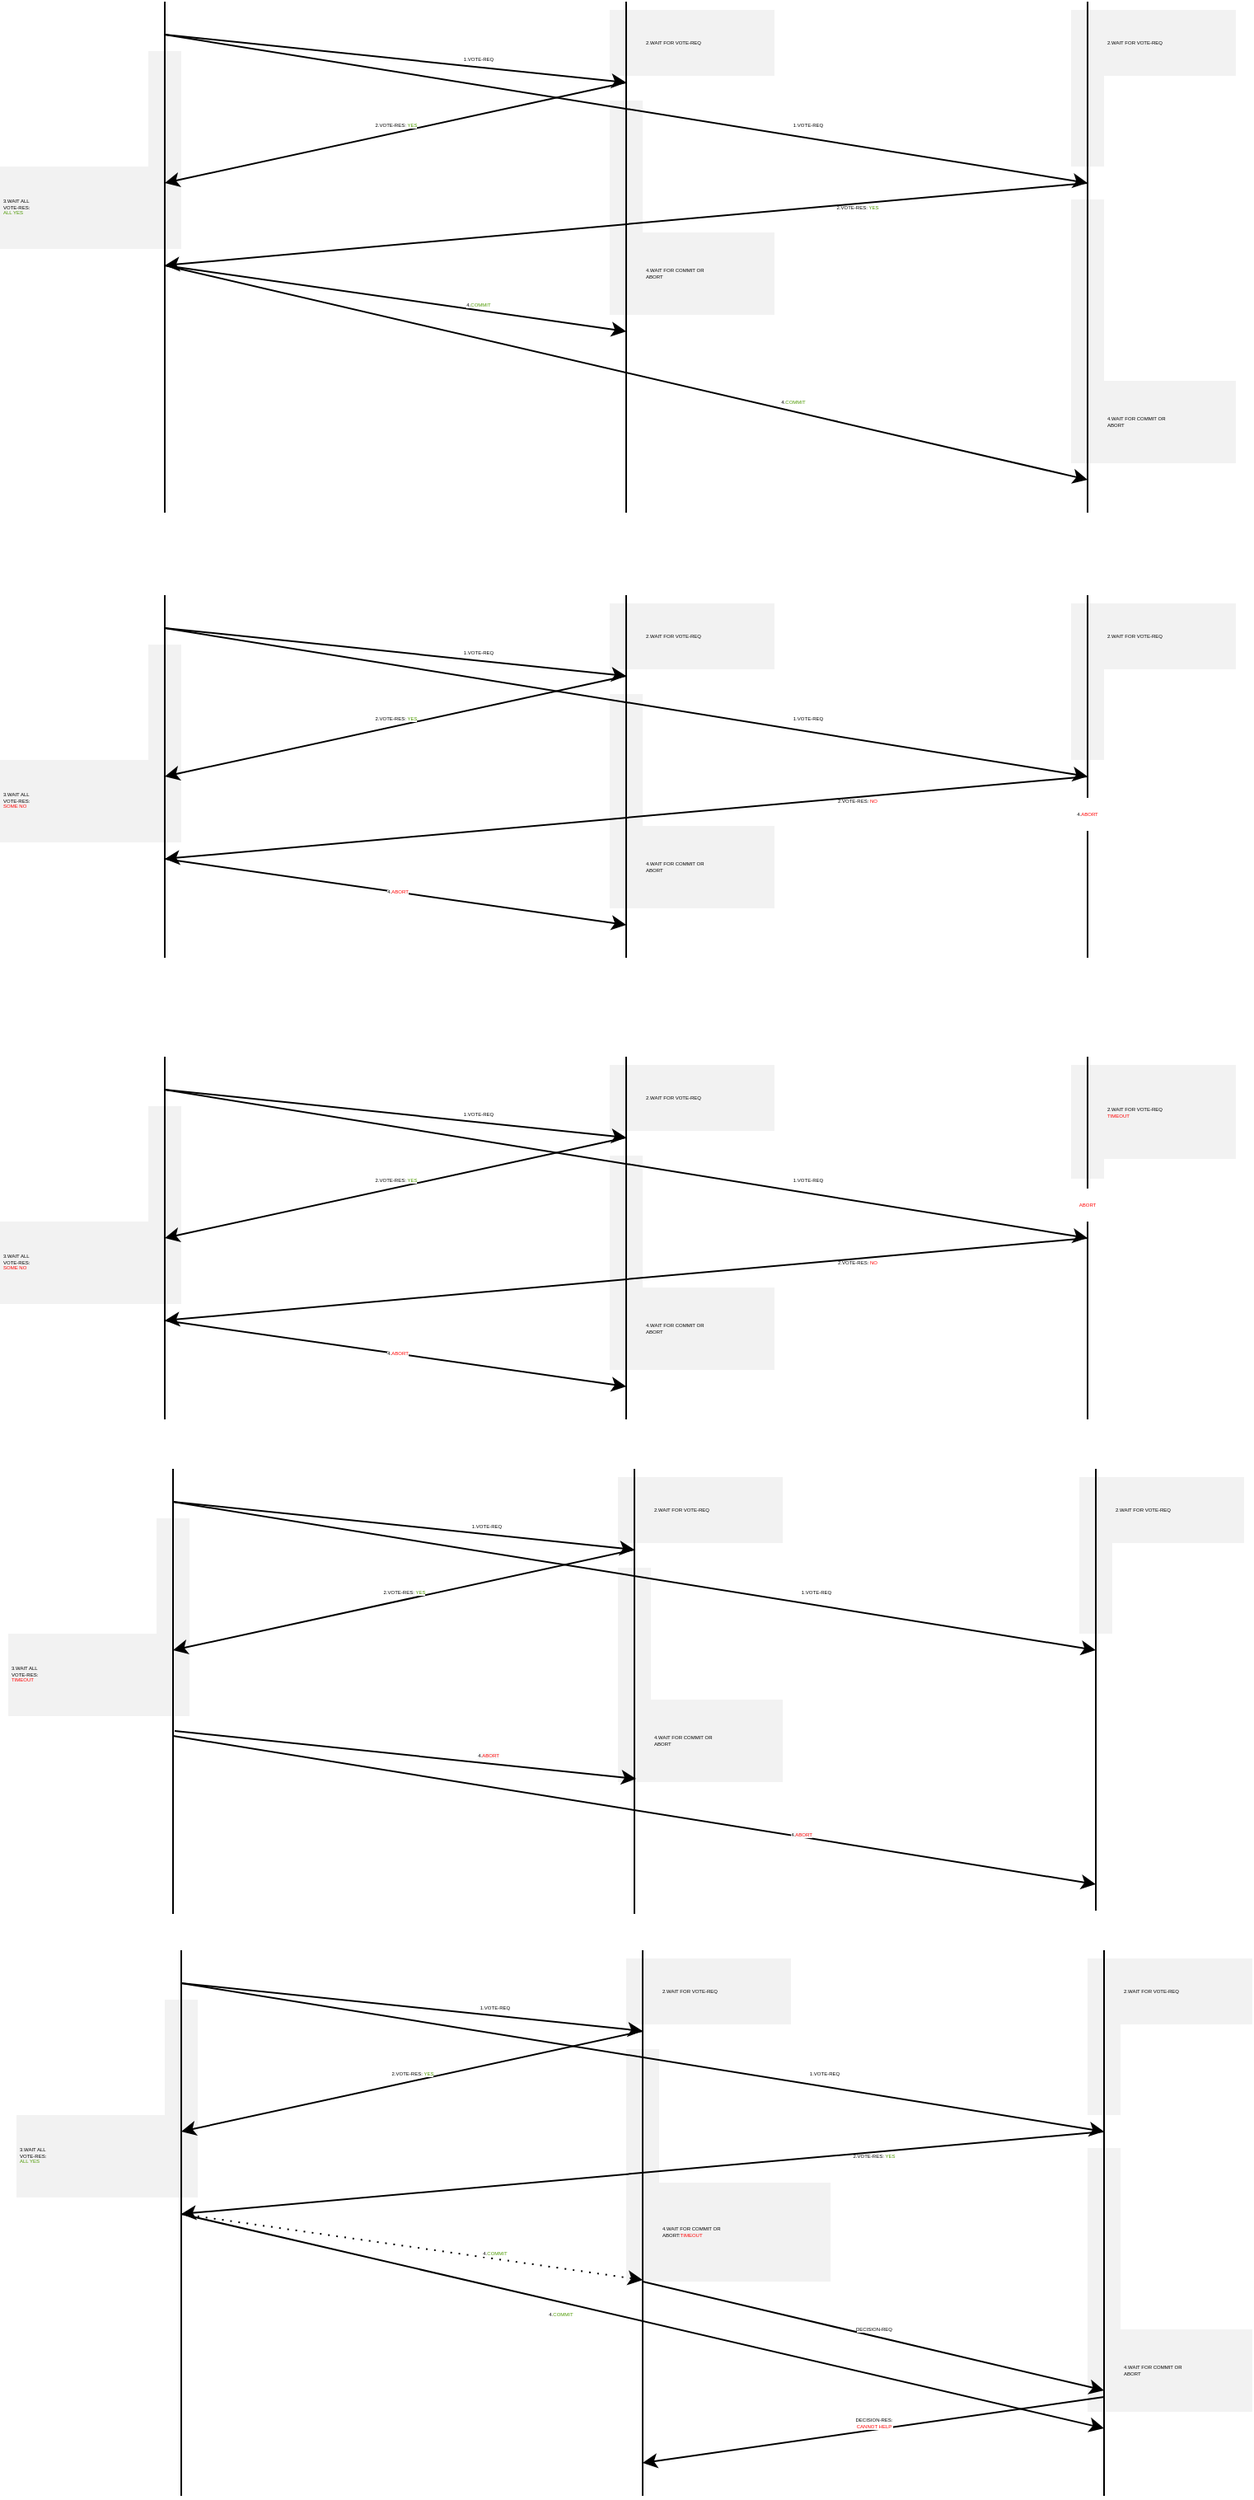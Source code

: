 <mxfile version="13.8.1" type="device"><diagram id="0z9IsmUCwT8rs3em-loX" name="Page-1"><mxGraphModel dx="946" dy="557" grid="0" gridSize="10" guides="1" tooltips="1" connect="1" arrows="1" fold="1" page="1" pageScale="1" pageWidth="827" pageHeight="1169" math="0" shadow="0"><root><mxCell id="0"/><mxCell id="1" parent="0"/><mxCell id="vRaPvBNLGw86FcTE_XBz-97" value="" style="rounded=0;whiteSpace=wrap;html=1;fontSize=3;strokeColor=none;strokeWidth=1;fillColor=#F2F2F2;align=left;" parent="1" vertex="1"><mxGeometry x="710" y="485" width="20" height="95" as="geometry"/></mxCell><mxCell id="vRaPvBNLGw86FcTE_XBz-98" value="" style="rounded=0;whiteSpace=wrap;html=1;fontSize=3;strokeColor=none;strokeWidth=1;fillColor=#F2F2F2;align=left;" parent="1" vertex="1"><mxGeometry x="430" y="485" width="20" height="40" as="geometry"/></mxCell><mxCell id="vRaPvBNLGw86FcTE_XBz-99" value="" style="rounded=0;whiteSpace=wrap;html=1;fontSize=3;strokeColor=none;strokeWidth=1;fillColor=#F2F2F2;align=left;" parent="1" vertex="1"><mxGeometry x="150" y="510" width="20" height="120" as="geometry"/></mxCell><mxCell id="vRaPvBNLGw86FcTE_XBz-101" value="" style="rounded=0;whiteSpace=wrap;html=1;fontSize=3;strokeColor=none;strokeWidth=1;fillColor=#F2F2F2;align=left;" parent="1" vertex="1"><mxGeometry x="430" y="540" width="20" height="130" as="geometry"/></mxCell><mxCell id="vRaPvBNLGw86FcTE_XBz-102" value="3.WAIT ALL&lt;br&gt;VOTE-RES: &lt;font color=&quot;#ff0000&quot;&gt;&lt;br&gt;SOME NO&lt;/font&gt;" style="rounded=0;whiteSpace=wrap;html=1;fontSize=3;strokeColor=none;strokeWidth=1;fillColor=#F2F2F2;align=left;" parent="1" vertex="1"><mxGeometry x="60" y="580" width="90" height="50" as="geometry"/></mxCell><mxCell id="vRaPvBNLGw86FcTE_XBz-103" value="" style="endArrow=none;html=1;" parent="1" edge="1"><mxGeometry x="160" y="480" width="50" height="50" as="geometry"><mxPoint x="160" y="700" as="sourcePoint"/><mxPoint x="160" y="480" as="targetPoint"/></mxGeometry></mxCell><mxCell id="vRaPvBNLGw86FcTE_XBz-104" value="" style="endArrow=none;html=1;" parent="1" edge="1"><mxGeometry x="150" y="480" width="50" height="50" as="geometry"><mxPoint x="440" y="700" as="sourcePoint"/><mxPoint x="440" y="480" as="targetPoint"/></mxGeometry></mxCell><mxCell id="vRaPvBNLGw86FcTE_XBz-105" value="" style="endArrow=none;html=1;" parent="1" edge="1"><mxGeometry x="140" y="485" width="50" height="50" as="geometry"><mxPoint x="720" y="700" as="sourcePoint"/><mxPoint x="720" y="480" as="targetPoint"/></mxGeometry></mxCell><mxCell id="vRaPvBNLGw86FcTE_XBz-106" value="" style="endArrow=classic;html=1;" parent="1" edge="1"><mxGeometry x="160" y="480" width="50" height="50" as="geometry"><mxPoint x="160" y="500" as="sourcePoint"/><mxPoint x="440" y="529" as="targetPoint"/></mxGeometry></mxCell><mxCell id="vRaPvBNLGw86FcTE_XBz-107" value="1.VOTE-REQ" style="edgeLabel;html=1;align=center;verticalAlign=middle;resizable=0;points=[];fontSize=3;" parent="vRaPvBNLGw86FcTE_XBz-106" vertex="1" connectable="0"><mxGeometry relative="1" as="geometry"><mxPoint x="50.07" y="0.5" as="offset"/></mxGeometry></mxCell><mxCell id="vRaPvBNLGw86FcTE_XBz-108" value="" style="endArrow=classic;html=1;" parent="1" edge="1"><mxGeometry x="160" y="480" width="50" height="50" as="geometry"><mxPoint x="160" y="500" as="sourcePoint"/><mxPoint x="720" y="590" as="targetPoint"/></mxGeometry></mxCell><mxCell id="vRaPvBNLGw86FcTE_XBz-109" value="1.VOTE-REQ" style="edgeLabel;html=1;align=center;verticalAlign=middle;resizable=0;points=[];fontSize=3;" parent="vRaPvBNLGw86FcTE_XBz-108" vertex="1" connectable="0"><mxGeometry relative="1" as="geometry"><mxPoint x="109.6" y="9.96" as="offset"/></mxGeometry></mxCell><mxCell id="vRaPvBNLGw86FcTE_XBz-110" value="" style="endArrow=classic;html=1;" parent="1" edge="1"><mxGeometry x="160" y="480" width="50" height="50" as="geometry"><mxPoint x="440" y="529" as="sourcePoint"/><mxPoint x="160" y="590" as="targetPoint"/></mxGeometry></mxCell><mxCell id="vRaPvBNLGw86FcTE_XBz-111" value="2.VOTE-RES: &lt;font color=&quot;#4d9900&quot;&gt;YES&lt;/font&gt;" style="edgeLabel;html=1;align=center;verticalAlign=middle;resizable=0;points=[];fontSize=3;" parent="vRaPvBNLGw86FcTE_XBz-110" vertex="1" connectable="0"><mxGeometry relative="1" as="geometry"><mxPoint x="0.26" y="-5" as="offset"/></mxGeometry></mxCell><mxCell id="vRaPvBNLGw86FcTE_XBz-112" value="" style="endArrow=classic;html=1;" parent="1" edge="1"><mxGeometry x="160" y="480" width="50" height="50" as="geometry"><mxPoint x="720" y="590" as="sourcePoint"/><mxPoint x="160" y="640" as="targetPoint"/></mxGeometry></mxCell><mxCell id="vRaPvBNLGw86FcTE_XBz-113" value="2.VOTE-RES: &lt;font color=&quot;#ff0000&quot;&gt;NO&lt;/font&gt;" style="edgeLabel;html=1;align=center;verticalAlign=middle;resizable=0;points=[];fontSize=3;" parent="vRaPvBNLGw86FcTE_XBz-112" vertex="1" connectable="0"><mxGeometry relative="1" as="geometry"><mxPoint x="139.89" y="-10.01" as="offset"/></mxGeometry></mxCell><mxCell id="vRaPvBNLGw86FcTE_XBz-116" value="" style="endArrow=classic;html=1;" parent="1" edge="1"><mxGeometry x="160" y="650" width="50" height="50" as="geometry"><mxPoint x="160" y="640" as="sourcePoint"/><mxPoint x="440" y="680" as="targetPoint"/></mxGeometry></mxCell><mxCell id="vRaPvBNLGw86FcTE_XBz-117" value="4.&lt;font color=&quot;#ff0000&quot;&gt;ABORT&lt;/font&gt;" style="edgeLabel;html=1;align=center;verticalAlign=middle;resizable=0;points=[];fontSize=3;" parent="vRaPvBNLGw86FcTE_XBz-116" vertex="1" connectable="0"><mxGeometry relative="1" as="geometry"><mxPoint x="0.24" y="0.03" as="offset"/></mxGeometry></mxCell><mxCell id="vRaPvBNLGw86FcTE_XBz-118" value="4.WAIT FOR COMMIT OR &lt;br&gt;ABORT&lt;br&gt;" style="rounded=0;whiteSpace=wrap;html=1;fontSize=3;strokeColor=none;strokeWidth=1;fillColor=#F2F2F2;align=left;sketch=0;" parent="1" vertex="1"><mxGeometry x="450" y="620" width="80" height="50" as="geometry"/></mxCell><mxCell id="vRaPvBNLGw86FcTE_XBz-119" value="4.&lt;font color=&quot;#ff0000&quot;&gt;ABORT&lt;/font&gt;" style="rounded=0;whiteSpace=wrap;html=1;fontSize=3;strokeColor=none;strokeWidth=1;align=center;" parent="1" vertex="1"><mxGeometry x="680" y="603" width="80" height="20" as="geometry"/></mxCell><mxCell id="vRaPvBNLGw86FcTE_XBz-120" value="2.WAIT FOR VOTE-REQ" style="rounded=0;whiteSpace=wrap;html=1;fontSize=3;strokeColor=none;strokeWidth=1;fillColor=#F2F2F2;align=left;sketch=0;" parent="1" vertex="1"><mxGeometry x="450" y="485" width="80" height="40" as="geometry"/></mxCell><mxCell id="vRaPvBNLGw86FcTE_XBz-121" value="2.WAIT FOR VOTE-REQ" style="rounded=0;whiteSpace=wrap;html=1;fontSize=3;strokeColor=none;strokeWidth=1;fillColor=#F2F2F2;align=left;sketch=0;" parent="1" vertex="1"><mxGeometry x="730" y="485" width="80" height="40" as="geometry"/></mxCell><mxCell id="vRaPvBNLGw86FcTE_XBz-91" value="" style="rounded=0;whiteSpace=wrap;html=1;fontSize=3;strokeColor=none;strokeWidth=1;fillColor=#F2F2F2;align=left;" parent="1" vertex="1"><mxGeometry x="710" y="125" width="20" height="95" as="geometry"/></mxCell><mxCell id="vRaPvBNLGw86FcTE_XBz-89" value="" style="rounded=0;whiteSpace=wrap;html=1;fontSize=3;strokeColor=none;strokeWidth=1;fillColor=#F2F2F2;align=left;" parent="1" vertex="1"><mxGeometry x="430" y="125" width="20" height="40" as="geometry"/></mxCell><mxCell id="vRaPvBNLGw86FcTE_XBz-66" value="" style="rounded=0;whiteSpace=wrap;html=1;fontSize=3;strokeColor=none;strokeWidth=1;fillColor=#F2F2F2;align=left;" parent="1" vertex="1"><mxGeometry x="150" y="150" width="20" height="120" as="geometry"/></mxCell><mxCell id="vRaPvBNLGw86FcTE_XBz-44" value="" style="rounded=0;whiteSpace=wrap;html=1;fontSize=3;strokeColor=none;strokeWidth=1;fillColor=#F2F2F2;align=left;" parent="1" vertex="1"><mxGeometry x="710" y="240" width="20" height="160" as="geometry"/></mxCell><mxCell id="vRaPvBNLGw86FcTE_XBz-42" value="" style="rounded=0;whiteSpace=wrap;html=1;fontSize=3;strokeColor=none;strokeWidth=1;fillColor=#F2F2F2;align=left;" parent="1" vertex="1"><mxGeometry x="430" y="180" width="20" height="130" as="geometry"/></mxCell><mxCell id="vRaPvBNLGw86FcTE_XBz-34" value="3.WAIT ALL&lt;br&gt;VOTE-RES: &lt;br&gt;&lt;font color=&quot;#4d9900&quot;&gt;ALL YES&lt;/font&gt;" style="rounded=0;whiteSpace=wrap;html=1;fontSize=3;strokeColor=none;strokeWidth=1;fillColor=#F2F2F2;align=left;" parent="1" vertex="1"><mxGeometry x="60" y="220" width="90" height="50" as="geometry"/></mxCell><mxCell id="vRaPvBNLGw86FcTE_XBz-1" value="" style="endArrow=none;html=1;" parent="1" edge="1"><mxGeometry x="160" y="120" width="50" height="50" as="geometry"><mxPoint x="160" y="430" as="sourcePoint"/><mxPoint x="160" y="120" as="targetPoint"/></mxGeometry></mxCell><mxCell id="vRaPvBNLGw86FcTE_XBz-2" value="" style="endArrow=none;html=1;" parent="1" edge="1"><mxGeometry x="150" y="120" width="50" height="50" as="geometry"><mxPoint x="440" y="430" as="sourcePoint"/><mxPoint x="440" y="120" as="targetPoint"/></mxGeometry></mxCell><mxCell id="vRaPvBNLGw86FcTE_XBz-3" value="" style="endArrow=none;html=1;" parent="1" edge="1"><mxGeometry x="140" y="125" width="50" height="50" as="geometry"><mxPoint x="720" y="430" as="sourcePoint"/><mxPoint x="720" y="120" as="targetPoint"/></mxGeometry></mxCell><mxCell id="vRaPvBNLGw86FcTE_XBz-4" value="" style="endArrow=classic;html=1;" parent="1" edge="1"><mxGeometry x="160" y="120" width="50" height="50" as="geometry"><mxPoint x="160" y="140" as="sourcePoint"/><mxPoint x="440" y="169" as="targetPoint"/></mxGeometry></mxCell><mxCell id="vRaPvBNLGw86FcTE_XBz-17" value="1.VOTE-REQ" style="edgeLabel;html=1;align=center;verticalAlign=middle;resizable=0;points=[];fontSize=3;" parent="vRaPvBNLGw86FcTE_XBz-4" vertex="1" connectable="0"><mxGeometry relative="1" as="geometry"><mxPoint x="50.07" y="0.5" as="offset"/></mxGeometry></mxCell><mxCell id="vRaPvBNLGw86FcTE_XBz-9" value="" style="endArrow=classic;html=1;" parent="1" edge="1"><mxGeometry x="160" y="120" width="50" height="50" as="geometry"><mxPoint x="160" y="140" as="sourcePoint"/><mxPoint x="720" y="230" as="targetPoint"/></mxGeometry></mxCell><mxCell id="vRaPvBNLGw86FcTE_XBz-19" value="1.VOTE-REQ" style="edgeLabel;html=1;align=center;verticalAlign=middle;resizable=0;points=[];fontSize=3;" parent="vRaPvBNLGw86FcTE_XBz-9" vertex="1" connectable="0"><mxGeometry relative="1" as="geometry"><mxPoint x="109.6" y="9.96" as="offset"/></mxGeometry></mxCell><mxCell id="vRaPvBNLGw86FcTE_XBz-11" value="" style="endArrow=classic;html=1;" parent="1" edge="1"><mxGeometry x="160" y="120" width="50" height="50" as="geometry"><mxPoint x="440" y="169" as="sourcePoint"/><mxPoint x="160" y="230" as="targetPoint"/></mxGeometry></mxCell><mxCell id="vRaPvBNLGw86FcTE_XBz-20" value="2.VOTE-RES: &lt;font color=&quot;#4d9900&quot;&gt;YES&lt;/font&gt;" style="edgeLabel;html=1;align=center;verticalAlign=middle;resizable=0;points=[];fontSize=3;" parent="vRaPvBNLGw86FcTE_XBz-11" vertex="1" connectable="0"><mxGeometry relative="1" as="geometry"><mxPoint x="0.26" y="-5" as="offset"/></mxGeometry></mxCell><mxCell id="vRaPvBNLGw86FcTE_XBz-13" value="" style="endArrow=classic;html=1;" parent="1" edge="1"><mxGeometry x="160" y="120" width="50" height="50" as="geometry"><mxPoint x="720" y="230" as="sourcePoint"/><mxPoint x="160" y="280" as="targetPoint"/></mxGeometry></mxCell><mxCell id="vRaPvBNLGw86FcTE_XBz-22" value="2.VOTE-RES: &lt;font color=&quot;#4d9900&quot;&gt;YES&lt;/font&gt;" style="edgeLabel;html=1;align=center;verticalAlign=middle;resizable=0;points=[];fontSize=3;" parent="vRaPvBNLGw86FcTE_XBz-13" vertex="1" connectable="0"><mxGeometry relative="1" as="geometry"><mxPoint x="139.89" y="-10.01" as="offset"/></mxGeometry></mxCell><mxCell id="vRaPvBNLGw86FcTE_XBz-29" value="" style="endArrow=classic;html=1;" parent="1" edge="1"><mxGeometry x="160" y="290" width="50" height="50" as="geometry"><mxPoint x="160" y="280" as="sourcePoint"/><mxPoint x="720" y="410" as="targetPoint"/></mxGeometry></mxCell><mxCell id="vRaPvBNLGw86FcTE_XBz-30" value="4.&lt;font color=&quot;#4d9900&quot;&gt;COMMIT&lt;/font&gt;" style="edgeLabel;html=1;align=center;verticalAlign=middle;resizable=0;points=[];fontSize=3;" parent="vRaPvBNLGw86FcTE_XBz-29" vertex="1" connectable="0"><mxGeometry relative="1" as="geometry"><mxPoint x="100.42" y="18.08" as="offset"/></mxGeometry></mxCell><mxCell id="vRaPvBNLGw86FcTE_XBz-31" value="" style="endArrow=classic;html=1;" parent="1" edge="1"><mxGeometry x="160" y="290" width="50" height="50" as="geometry"><mxPoint x="160" y="280" as="sourcePoint"/><mxPoint x="440" y="320" as="targetPoint"/></mxGeometry></mxCell><mxCell id="vRaPvBNLGw86FcTE_XBz-32" value="4.&lt;font color=&quot;#4d9900&quot;&gt;COMMIT&lt;/font&gt;" style="edgeLabel;html=1;align=center;verticalAlign=middle;resizable=0;points=[];fontSize=3;" parent="vRaPvBNLGw86FcTE_XBz-31" vertex="1" connectable="0"><mxGeometry relative="1" as="geometry"><mxPoint x="50.07" y="3.5" as="offset"/></mxGeometry></mxCell><mxCell id="vRaPvBNLGw86FcTE_XBz-43" value="4.WAIT FOR COMMIT OR &lt;br&gt;ABORT&lt;br&gt;" style="rounded=0;whiteSpace=wrap;html=1;fontSize=3;strokeColor=none;strokeWidth=1;fillColor=#F2F2F2;align=left;sketch=0;" parent="1" vertex="1"><mxGeometry x="450" y="260" width="80" height="50" as="geometry"/></mxCell><mxCell id="vRaPvBNLGw86FcTE_XBz-45" value="4.WAIT FOR COMMIT OR &lt;br&gt;ABORT&lt;br&gt;" style="rounded=0;whiteSpace=wrap;html=1;fontSize=3;strokeColor=none;strokeWidth=1;fillColor=#F2F2F2;align=left;" parent="1" vertex="1"><mxGeometry x="730" y="350" width="80" height="50" as="geometry"/></mxCell><mxCell id="vRaPvBNLGw86FcTE_XBz-88" value="2.WAIT FOR VOTE-REQ" style="rounded=0;whiteSpace=wrap;html=1;fontSize=3;strokeColor=none;strokeWidth=1;fillColor=#F2F2F2;align=left;sketch=0;" parent="1" vertex="1"><mxGeometry x="450" y="125" width="80" height="40" as="geometry"/></mxCell><mxCell id="vRaPvBNLGw86FcTE_XBz-93" value="2.WAIT FOR VOTE-REQ" style="rounded=0;whiteSpace=wrap;html=1;fontSize=3;strokeColor=none;strokeWidth=1;fillColor=#F2F2F2;align=left;sketch=0;" parent="1" vertex="1"><mxGeometry x="730" y="125" width="80" height="40" as="geometry"/></mxCell><mxCell id="2KKj97iwYjooV9ezEpjz-1" value="" style="rounded=0;whiteSpace=wrap;html=1;fontSize=3;strokeColor=none;strokeWidth=1;fillColor=#F2F2F2;align=left;" vertex="1" parent="1"><mxGeometry x="720" y="1307" width="20" height="95" as="geometry"/></mxCell><mxCell id="2KKj97iwYjooV9ezEpjz-2" value="" style="rounded=0;whiteSpace=wrap;html=1;fontSize=3;strokeColor=none;strokeWidth=1;fillColor=#F2F2F2;align=left;" vertex="1" parent="1"><mxGeometry x="440" y="1307" width="20" height="40" as="geometry"/></mxCell><mxCell id="2KKj97iwYjooV9ezEpjz-3" value="" style="rounded=0;whiteSpace=wrap;html=1;fontSize=3;strokeColor=none;strokeWidth=1;fillColor=#F2F2F2;align=left;" vertex="1" parent="1"><mxGeometry x="160" y="1332" width="20" height="120" as="geometry"/></mxCell><mxCell id="2KKj97iwYjooV9ezEpjz-4" value="" style="rounded=0;whiteSpace=wrap;html=1;fontSize=3;strokeColor=none;strokeWidth=1;fillColor=#F2F2F2;align=left;" vertex="1" parent="1"><mxGeometry x="720" y="1422" width="20" height="160" as="geometry"/></mxCell><mxCell id="2KKj97iwYjooV9ezEpjz-5" value="" style="rounded=0;whiteSpace=wrap;html=1;fontSize=3;strokeColor=none;strokeWidth=1;fillColor=#F2F2F2;align=left;" vertex="1" parent="1"><mxGeometry x="440" y="1362" width="20" height="141" as="geometry"/></mxCell><mxCell id="2KKj97iwYjooV9ezEpjz-6" value="3.WAIT ALL&lt;br&gt;VOTE-RES: &lt;br&gt;&lt;font color=&quot;#4d9900&quot;&gt;ALL YES&lt;/font&gt;" style="rounded=0;whiteSpace=wrap;html=1;fontSize=3;strokeColor=none;strokeWidth=1;fillColor=#F2F2F2;align=left;" vertex="1" parent="1"><mxGeometry x="70" y="1402" width="90" height="50" as="geometry"/></mxCell><mxCell id="2KKj97iwYjooV9ezEpjz-7" value="" style="endArrow=none;html=1;" edge="1" parent="1"><mxGeometry x="170" y="1302" width="50" height="50" as="geometry"><mxPoint x="170" y="1633" as="sourcePoint"/><mxPoint x="170" y="1302" as="targetPoint"/></mxGeometry></mxCell><mxCell id="2KKj97iwYjooV9ezEpjz-8" value="" style="endArrow=none;html=1;" edge="1" parent="1"><mxGeometry x="160" y="1302" width="50" height="50" as="geometry"><mxPoint x="450" y="1633" as="sourcePoint"/><mxPoint x="450" y="1302" as="targetPoint"/></mxGeometry></mxCell><mxCell id="2KKj97iwYjooV9ezEpjz-9" value="" style="endArrow=none;html=1;" edge="1" parent="1"><mxGeometry x="150" y="1307" width="50" height="50" as="geometry"><mxPoint x="730" y="1633" as="sourcePoint"/><mxPoint x="730" y="1302" as="targetPoint"/></mxGeometry></mxCell><mxCell id="2KKj97iwYjooV9ezEpjz-10" value="" style="endArrow=classic;html=1;" edge="1" parent="1"><mxGeometry x="170" y="1302" width="50" height="50" as="geometry"><mxPoint x="170" y="1322" as="sourcePoint"/><mxPoint x="450" y="1351" as="targetPoint"/></mxGeometry></mxCell><mxCell id="2KKj97iwYjooV9ezEpjz-11" value="1.VOTE-REQ" style="edgeLabel;html=1;align=center;verticalAlign=middle;resizable=0;points=[];fontSize=3;" vertex="1" connectable="0" parent="2KKj97iwYjooV9ezEpjz-10"><mxGeometry relative="1" as="geometry"><mxPoint x="50.07" y="0.5" as="offset"/></mxGeometry></mxCell><mxCell id="2KKj97iwYjooV9ezEpjz-12" value="" style="endArrow=classic;html=1;" edge="1" parent="1"><mxGeometry x="170" y="1302" width="50" height="50" as="geometry"><mxPoint x="170" y="1322" as="sourcePoint"/><mxPoint x="730" y="1412" as="targetPoint"/></mxGeometry></mxCell><mxCell id="2KKj97iwYjooV9ezEpjz-13" value="1.VOTE-REQ" style="edgeLabel;html=1;align=center;verticalAlign=middle;resizable=0;points=[];fontSize=3;" vertex="1" connectable="0" parent="2KKj97iwYjooV9ezEpjz-12"><mxGeometry relative="1" as="geometry"><mxPoint x="109.6" y="9.96" as="offset"/></mxGeometry></mxCell><mxCell id="2KKj97iwYjooV9ezEpjz-14" value="" style="endArrow=classic;html=1;" edge="1" parent="1"><mxGeometry x="170" y="1302" width="50" height="50" as="geometry"><mxPoint x="450" y="1351" as="sourcePoint"/><mxPoint x="170" y="1412" as="targetPoint"/></mxGeometry></mxCell><mxCell id="2KKj97iwYjooV9ezEpjz-15" value="2.VOTE-RES: &lt;font color=&quot;#4d9900&quot;&gt;YES&lt;/font&gt;" style="edgeLabel;html=1;align=center;verticalAlign=middle;resizable=0;points=[];fontSize=3;" vertex="1" connectable="0" parent="2KKj97iwYjooV9ezEpjz-14"><mxGeometry relative="1" as="geometry"><mxPoint x="0.26" y="-5" as="offset"/></mxGeometry></mxCell><mxCell id="2KKj97iwYjooV9ezEpjz-16" value="" style="endArrow=classic;html=1;" edge="1" parent="1"><mxGeometry x="170" y="1302" width="50" height="50" as="geometry"><mxPoint x="730" y="1412" as="sourcePoint"/><mxPoint x="170" y="1462" as="targetPoint"/></mxGeometry></mxCell><mxCell id="2KKj97iwYjooV9ezEpjz-17" value="2.VOTE-RES: &lt;font color=&quot;#4d9900&quot;&gt;YES&lt;/font&gt;" style="edgeLabel;html=1;align=center;verticalAlign=middle;resizable=0;points=[];fontSize=3;" vertex="1" connectable="0" parent="2KKj97iwYjooV9ezEpjz-16"><mxGeometry relative="1" as="geometry"><mxPoint x="139.89" y="-10.01" as="offset"/></mxGeometry></mxCell><mxCell id="2KKj97iwYjooV9ezEpjz-18" value="" style="endArrow=classic;html=1;" edge="1" parent="1"><mxGeometry x="170" y="1472" width="50" height="50" as="geometry"><mxPoint x="170" y="1462" as="sourcePoint"/><mxPoint x="730" y="1592" as="targetPoint"/></mxGeometry></mxCell><mxCell id="2KKj97iwYjooV9ezEpjz-19" value="4.&lt;font color=&quot;#4d9900&quot;&gt;COMMIT&lt;/font&gt;" style="edgeLabel;html=1;align=center;verticalAlign=middle;resizable=0;points=[];fontSize=3;" vertex="1" connectable="0" parent="2KKj97iwYjooV9ezEpjz-18"><mxGeometry relative="1" as="geometry"><mxPoint x="-50.05" y="-4.01" as="offset"/></mxGeometry></mxCell><mxCell id="2KKj97iwYjooV9ezEpjz-20" value="" style="endArrow=classic;html=1;dashed=1;dashPattern=1 4;" edge="1" parent="1"><mxGeometry x="170" y="1472" width="50" height="50" as="geometry"><mxPoint x="170" y="1462" as="sourcePoint"/><mxPoint x="450" y="1502" as="targetPoint"/></mxGeometry></mxCell><mxCell id="2KKj97iwYjooV9ezEpjz-21" value="4.&lt;font color=&quot;#4d9900&quot;&gt;COMMIT&lt;/font&gt;" style="edgeLabel;html=1;align=center;verticalAlign=middle;resizable=0;points=[];fontSize=3;" vertex="1" connectable="0" parent="2KKj97iwYjooV9ezEpjz-20"><mxGeometry relative="1" as="geometry"><mxPoint x="50.07" y="3.5" as="offset"/></mxGeometry></mxCell><mxCell id="2KKj97iwYjooV9ezEpjz-22" value="4.WAIT FOR COMMIT OR &lt;br&gt;ABORT:&lt;font color=&quot;#ff0000&quot;&gt;TIMEOUT&lt;/font&gt;" style="rounded=0;whiteSpace=wrap;html=1;fontSize=3;strokeColor=none;strokeWidth=1;fillColor=#F2F2F2;align=left;sketch=0;" vertex="1" parent="1"><mxGeometry x="460" y="1443" width="104" height="60" as="geometry"/></mxCell><mxCell id="2KKj97iwYjooV9ezEpjz-23" value="4.WAIT FOR COMMIT OR &lt;br&gt;ABORT&lt;br&gt;" style="rounded=0;whiteSpace=wrap;html=1;fontSize=3;strokeColor=none;strokeWidth=1;fillColor=#F2F2F2;align=left;" vertex="1" parent="1"><mxGeometry x="740" y="1532" width="80" height="50" as="geometry"/></mxCell><mxCell id="2KKj97iwYjooV9ezEpjz-24" value="2.WAIT FOR VOTE-REQ" style="rounded=0;whiteSpace=wrap;html=1;fontSize=3;strokeColor=none;strokeWidth=1;fillColor=#F2F2F2;align=left;sketch=0;" vertex="1" parent="1"><mxGeometry x="460" y="1307" width="80" height="40" as="geometry"/></mxCell><mxCell id="2KKj97iwYjooV9ezEpjz-25" value="2.WAIT FOR VOTE-REQ" style="rounded=0;whiteSpace=wrap;html=1;fontSize=3;strokeColor=none;strokeWidth=1;fillColor=#F2F2F2;align=left;sketch=0;" vertex="1" parent="1"><mxGeometry x="740" y="1307" width="80" height="40" as="geometry"/></mxCell><mxCell id="2KKj97iwYjooV9ezEpjz-26" value="" style="endArrow=classic;html=1;" edge="1" parent="1"><mxGeometry x="210" y="1503" width="50" height="50" as="geometry"><mxPoint x="450" y="1503" as="sourcePoint"/><mxPoint x="730" y="1569" as="targetPoint"/></mxGeometry></mxCell><mxCell id="2KKj97iwYjooV9ezEpjz-27" value="DECISION-REQ" style="edgeLabel;html=1;align=center;verticalAlign=middle;resizable=0;points=[];fontSize=3;" vertex="1" connectable="0" parent="2KKj97iwYjooV9ezEpjz-26"><mxGeometry relative="1" as="geometry"><mxPoint x="-0.32" y="-4.08" as="offset"/></mxGeometry></mxCell><mxCell id="2KKj97iwYjooV9ezEpjz-28" value="" style="endArrow=classic;html=1;" edge="1" parent="1"><mxGeometry x="220" y="1513" width="50" height="50" as="geometry"><mxPoint x="730" y="1573" as="sourcePoint"/><mxPoint x="450" y="1613" as="targetPoint"/></mxGeometry></mxCell><mxCell id="2KKj97iwYjooV9ezEpjz-29" value="DECISION-RES:&lt;font color=&quot;#ff0000&quot;&gt;&lt;br&gt;CANNOT HELP&lt;/font&gt;" style="edgeLabel;html=1;align=center;verticalAlign=middle;resizable=0;points=[];fontSize=3;" vertex="1" connectable="0" parent="2KKj97iwYjooV9ezEpjz-28"><mxGeometry relative="1" as="geometry"><mxPoint x="-0.32" y="-4.08" as="offset"/></mxGeometry></mxCell><mxCell id="2KKj97iwYjooV9ezEpjz-30" value="" style="rounded=0;whiteSpace=wrap;html=1;fontSize=3;strokeColor=none;strokeWidth=1;fillColor=#F2F2F2;align=left;" vertex="1" parent="1"><mxGeometry x="710" y="765" width="20" height="69" as="geometry"/></mxCell><mxCell id="2KKj97iwYjooV9ezEpjz-31" value="" style="rounded=0;whiteSpace=wrap;html=1;fontSize=3;strokeColor=none;strokeWidth=1;fillColor=#F2F2F2;align=left;" vertex="1" parent="1"><mxGeometry x="430" y="765" width="20" height="40" as="geometry"/></mxCell><mxCell id="2KKj97iwYjooV9ezEpjz-32" value="" style="rounded=0;whiteSpace=wrap;html=1;fontSize=3;strokeColor=none;strokeWidth=1;fillColor=#F2F2F2;align=left;" vertex="1" parent="1"><mxGeometry x="150" y="790" width="20" height="120" as="geometry"/></mxCell><mxCell id="2KKj97iwYjooV9ezEpjz-33" value="" style="rounded=0;whiteSpace=wrap;html=1;fontSize=3;strokeColor=none;strokeWidth=1;fillColor=#F2F2F2;align=left;" vertex="1" parent="1"><mxGeometry x="430" y="820" width="20" height="130" as="geometry"/></mxCell><mxCell id="2KKj97iwYjooV9ezEpjz-34" value="3.WAIT ALL&lt;br&gt;VOTE-RES: &lt;font color=&quot;#ff0000&quot;&gt;&lt;br&gt;SOME NO&lt;/font&gt;" style="rounded=0;whiteSpace=wrap;html=1;fontSize=3;strokeColor=none;strokeWidth=1;fillColor=#F2F2F2;align=left;" vertex="1" parent="1"><mxGeometry x="60" y="860" width="90" height="50" as="geometry"/></mxCell><mxCell id="2KKj97iwYjooV9ezEpjz-35" value="" style="endArrow=none;html=1;" edge="1" parent="1"><mxGeometry x="160" y="760" width="50" height="50" as="geometry"><mxPoint x="160" y="980" as="sourcePoint"/><mxPoint x="160" y="760" as="targetPoint"/></mxGeometry></mxCell><mxCell id="2KKj97iwYjooV9ezEpjz-36" value="" style="endArrow=none;html=1;" edge="1" parent="1"><mxGeometry x="150" y="760" width="50" height="50" as="geometry"><mxPoint x="440" y="980" as="sourcePoint"/><mxPoint x="440" y="760" as="targetPoint"/></mxGeometry></mxCell><mxCell id="2KKj97iwYjooV9ezEpjz-37" value="" style="endArrow=none;html=1;" edge="1" parent="1"><mxGeometry x="140" y="765" width="50" height="50" as="geometry"><mxPoint x="720" y="980" as="sourcePoint"/><mxPoint x="720" y="760" as="targetPoint"/></mxGeometry></mxCell><mxCell id="2KKj97iwYjooV9ezEpjz-38" value="" style="endArrow=classic;html=1;" edge="1" parent="1"><mxGeometry x="160" y="760" width="50" height="50" as="geometry"><mxPoint x="160" y="780" as="sourcePoint"/><mxPoint x="440" y="809" as="targetPoint"/></mxGeometry></mxCell><mxCell id="2KKj97iwYjooV9ezEpjz-39" value="1.VOTE-REQ" style="edgeLabel;html=1;align=center;verticalAlign=middle;resizable=0;points=[];fontSize=3;" vertex="1" connectable="0" parent="2KKj97iwYjooV9ezEpjz-38"><mxGeometry relative="1" as="geometry"><mxPoint x="50.07" y="0.5" as="offset"/></mxGeometry></mxCell><mxCell id="2KKj97iwYjooV9ezEpjz-40" value="" style="endArrow=classic;html=1;" edge="1" parent="1"><mxGeometry x="160" y="760" width="50" height="50" as="geometry"><mxPoint x="160" y="780" as="sourcePoint"/><mxPoint x="720" y="870" as="targetPoint"/></mxGeometry></mxCell><mxCell id="2KKj97iwYjooV9ezEpjz-41" value="1.VOTE-REQ" style="edgeLabel;html=1;align=center;verticalAlign=middle;resizable=0;points=[];fontSize=3;" vertex="1" connectable="0" parent="2KKj97iwYjooV9ezEpjz-40"><mxGeometry relative="1" as="geometry"><mxPoint x="109.6" y="9.96" as="offset"/></mxGeometry></mxCell><mxCell id="2KKj97iwYjooV9ezEpjz-42" value="" style="endArrow=classic;html=1;" edge="1" parent="1"><mxGeometry x="160" y="760" width="50" height="50" as="geometry"><mxPoint x="440" y="809" as="sourcePoint"/><mxPoint x="160" y="870" as="targetPoint"/></mxGeometry></mxCell><mxCell id="2KKj97iwYjooV9ezEpjz-43" value="2.VOTE-RES: &lt;font color=&quot;#4d9900&quot;&gt;YES&lt;/font&gt;" style="edgeLabel;html=1;align=center;verticalAlign=middle;resizable=0;points=[];fontSize=3;" vertex="1" connectable="0" parent="2KKj97iwYjooV9ezEpjz-42"><mxGeometry relative="1" as="geometry"><mxPoint x="0.26" y="-5" as="offset"/></mxGeometry></mxCell><mxCell id="2KKj97iwYjooV9ezEpjz-44" value="" style="endArrow=classic;html=1;" edge="1" parent="1"><mxGeometry x="160" y="760" width="50" height="50" as="geometry"><mxPoint x="720" y="870" as="sourcePoint"/><mxPoint x="160" y="920" as="targetPoint"/></mxGeometry></mxCell><mxCell id="2KKj97iwYjooV9ezEpjz-45" value="2.VOTE-RES: &lt;font color=&quot;#ff0000&quot;&gt;NO&lt;/font&gt;" style="edgeLabel;html=1;align=center;verticalAlign=middle;resizable=0;points=[];fontSize=3;" vertex="1" connectable="0" parent="2KKj97iwYjooV9ezEpjz-44"><mxGeometry relative="1" as="geometry"><mxPoint x="139.89" y="-10.01" as="offset"/></mxGeometry></mxCell><mxCell id="2KKj97iwYjooV9ezEpjz-46" value="" style="endArrow=classic;html=1;" edge="1" parent="1"><mxGeometry x="160" y="930" width="50" height="50" as="geometry"><mxPoint x="160" y="920" as="sourcePoint"/><mxPoint x="440" y="960" as="targetPoint"/></mxGeometry></mxCell><mxCell id="2KKj97iwYjooV9ezEpjz-47" value="4.&lt;font color=&quot;#ff0000&quot;&gt;ABORT&lt;/font&gt;" style="edgeLabel;html=1;align=center;verticalAlign=middle;resizable=0;points=[];fontSize=3;" vertex="1" connectable="0" parent="2KKj97iwYjooV9ezEpjz-46"><mxGeometry relative="1" as="geometry"><mxPoint x="0.24" y="0.03" as="offset"/></mxGeometry></mxCell><mxCell id="2KKj97iwYjooV9ezEpjz-48" value="4.WAIT FOR COMMIT OR &lt;br&gt;ABORT&lt;br&gt;" style="rounded=0;whiteSpace=wrap;html=1;fontSize=3;strokeColor=none;strokeWidth=1;fillColor=#F2F2F2;align=left;sketch=0;" vertex="1" parent="1"><mxGeometry x="450" y="900" width="80" height="50" as="geometry"/></mxCell><mxCell id="2KKj97iwYjooV9ezEpjz-49" value="&lt;font color=&quot;#ff0000&quot;&gt;ABORT&lt;/font&gt;" style="rounded=0;whiteSpace=wrap;html=1;fontSize=3;strokeColor=none;strokeWidth=1;align=center;" vertex="1" parent="1"><mxGeometry x="680" y="840" width="80" height="20" as="geometry"/></mxCell><mxCell id="2KKj97iwYjooV9ezEpjz-50" value="2.WAIT FOR VOTE-REQ" style="rounded=0;whiteSpace=wrap;html=1;fontSize=3;strokeColor=none;strokeWidth=1;fillColor=#F2F2F2;align=left;sketch=0;" vertex="1" parent="1"><mxGeometry x="450" y="765" width="80" height="40" as="geometry"/></mxCell><mxCell id="2KKj97iwYjooV9ezEpjz-51" value="2.WAIT FOR VOTE-REQ&lt;br&gt;&lt;font color=&quot;#ff0000&quot;&gt;TIMEOUT&lt;br&gt;&lt;/font&gt;" style="rounded=0;whiteSpace=wrap;html=1;fontSize=3;strokeColor=none;strokeWidth=1;fillColor=#F2F2F2;align=left;sketch=0;" vertex="1" parent="1"><mxGeometry x="730" y="765" width="80" height="57" as="geometry"/></mxCell><mxCell id="2KKj97iwYjooV9ezEpjz-52" value="" style="rounded=0;whiteSpace=wrap;html=1;fontSize=3;strokeColor=none;strokeWidth=1;fillColor=#F2F2F2;align=left;" vertex="1" parent="1"><mxGeometry x="715" y="1015" width="20" height="95" as="geometry"/></mxCell><mxCell id="2KKj97iwYjooV9ezEpjz-53" value="" style="rounded=0;whiteSpace=wrap;html=1;fontSize=3;strokeColor=none;strokeWidth=1;fillColor=#F2F2F2;align=left;" vertex="1" parent="1"><mxGeometry x="435" y="1015" width="20" height="40" as="geometry"/></mxCell><mxCell id="2KKj97iwYjooV9ezEpjz-54" value="" style="rounded=0;whiteSpace=wrap;html=1;fontSize=3;strokeColor=none;strokeWidth=1;fillColor=#F2F2F2;align=left;" vertex="1" parent="1"><mxGeometry x="155" y="1040" width="20" height="120" as="geometry"/></mxCell><mxCell id="2KKj97iwYjooV9ezEpjz-55" value="" style="rounded=0;whiteSpace=wrap;html=1;fontSize=3;strokeColor=none;strokeWidth=1;fillColor=#F2F2F2;align=left;" vertex="1" parent="1"><mxGeometry x="435" y="1070" width="20" height="130" as="geometry"/></mxCell><mxCell id="2KKj97iwYjooV9ezEpjz-56" value="3.WAIT ALL&lt;br&gt;VOTE-RES: &lt;font color=&quot;#ff0000&quot;&gt;&lt;br&gt;TIMEOUT&lt;br&gt;&lt;/font&gt;" style="rounded=0;whiteSpace=wrap;html=1;fontSize=3;strokeColor=none;strokeWidth=1;fillColor=#F2F2F2;align=left;" vertex="1" parent="1"><mxGeometry x="65" y="1110" width="90" height="50" as="geometry"/></mxCell><mxCell id="2KKj97iwYjooV9ezEpjz-57" value="" style="endArrow=none;html=1;" edge="1" parent="1"><mxGeometry x="165" y="1010" width="50" height="50" as="geometry"><mxPoint x="165" y="1280" as="sourcePoint"/><mxPoint x="165" y="1010" as="targetPoint"/></mxGeometry></mxCell><mxCell id="2KKj97iwYjooV9ezEpjz-58" value="" style="endArrow=none;html=1;" edge="1" parent="1"><mxGeometry x="155" y="1010" width="50" height="50" as="geometry"><mxPoint x="445" y="1280" as="sourcePoint"/><mxPoint x="445" y="1010" as="targetPoint"/></mxGeometry></mxCell><mxCell id="2KKj97iwYjooV9ezEpjz-59" value="" style="endArrow=none;html=1;" edge="1" parent="1"><mxGeometry x="145" y="1015" width="50" height="50" as="geometry"><mxPoint x="725" y="1278" as="sourcePoint"/><mxPoint x="725" y="1010" as="targetPoint"/></mxGeometry></mxCell><mxCell id="2KKj97iwYjooV9ezEpjz-60" value="" style="endArrow=classic;html=1;" edge="1" parent="1"><mxGeometry x="165" y="1010" width="50" height="50" as="geometry"><mxPoint x="165" y="1030" as="sourcePoint"/><mxPoint x="445" y="1059" as="targetPoint"/></mxGeometry></mxCell><mxCell id="2KKj97iwYjooV9ezEpjz-61" value="1.VOTE-REQ" style="edgeLabel;html=1;align=center;verticalAlign=middle;resizable=0;points=[];fontSize=3;" vertex="1" connectable="0" parent="2KKj97iwYjooV9ezEpjz-60"><mxGeometry relative="1" as="geometry"><mxPoint x="50.07" y="0.5" as="offset"/></mxGeometry></mxCell><mxCell id="2KKj97iwYjooV9ezEpjz-62" value="" style="endArrow=classic;html=1;" edge="1" parent="1"><mxGeometry x="165" y="1010" width="50" height="50" as="geometry"><mxPoint x="165" y="1030" as="sourcePoint"/><mxPoint x="725" y="1120" as="targetPoint"/></mxGeometry></mxCell><mxCell id="2KKj97iwYjooV9ezEpjz-63" value="1.VOTE-REQ" style="edgeLabel;html=1;align=center;verticalAlign=middle;resizable=0;points=[];fontSize=3;" vertex="1" connectable="0" parent="2KKj97iwYjooV9ezEpjz-62"><mxGeometry relative="1" as="geometry"><mxPoint x="109.6" y="9.96" as="offset"/></mxGeometry></mxCell><mxCell id="2KKj97iwYjooV9ezEpjz-64" value="" style="endArrow=classic;html=1;" edge="1" parent="1"><mxGeometry x="165" y="1010" width="50" height="50" as="geometry"><mxPoint x="445" y="1059" as="sourcePoint"/><mxPoint x="165" y="1120" as="targetPoint"/></mxGeometry></mxCell><mxCell id="2KKj97iwYjooV9ezEpjz-65" value="2.VOTE-RES: &lt;font color=&quot;#4d9900&quot;&gt;YES&lt;/font&gt;" style="edgeLabel;html=1;align=center;verticalAlign=middle;resizable=0;points=[];fontSize=3;" vertex="1" connectable="0" parent="2KKj97iwYjooV9ezEpjz-64"><mxGeometry relative="1" as="geometry"><mxPoint x="0.26" y="-5" as="offset"/></mxGeometry></mxCell><mxCell id="2KKj97iwYjooV9ezEpjz-70" value="4.WAIT FOR COMMIT OR &lt;br&gt;ABORT&lt;br&gt;" style="rounded=0;whiteSpace=wrap;html=1;fontSize=3;strokeColor=none;strokeWidth=1;fillColor=#F2F2F2;align=left;sketch=0;" vertex="1" parent="1"><mxGeometry x="455" y="1150" width="80" height="50" as="geometry"/></mxCell><mxCell id="2KKj97iwYjooV9ezEpjz-72" value="2.WAIT FOR VOTE-REQ" style="rounded=0;whiteSpace=wrap;html=1;fontSize=3;strokeColor=none;strokeWidth=1;fillColor=#F2F2F2;align=left;sketch=0;" vertex="1" parent="1"><mxGeometry x="455" y="1015" width="80" height="40" as="geometry"/></mxCell><mxCell id="2KKj97iwYjooV9ezEpjz-73" value="2.WAIT FOR VOTE-REQ" style="rounded=0;whiteSpace=wrap;html=1;fontSize=3;strokeColor=none;strokeWidth=1;fillColor=#F2F2F2;align=left;sketch=0;" vertex="1" parent="1"><mxGeometry x="735" y="1015" width="80" height="40" as="geometry"/></mxCell><mxCell id="2KKj97iwYjooV9ezEpjz-76" value="" style="endArrow=classic;html=1;" edge="1" parent="1"><mxGeometry x="165" y="1152" width="50" height="50" as="geometry"><mxPoint x="165" y="1172" as="sourcePoint"/><mxPoint x="725" y="1262" as="targetPoint"/></mxGeometry></mxCell><mxCell id="2KKj97iwYjooV9ezEpjz-77" value="&lt;span style=&quot;background-color: rgb(248 , 249 , 250)&quot;&gt;4.&lt;/span&gt;&lt;font color=&quot;#ff0000&quot; style=&quot;background-color: rgb(248 , 249 , 250)&quot;&gt;ABORT&lt;/font&gt;" style="edgeLabel;html=1;align=center;verticalAlign=middle;resizable=0;points=[];fontSize=3;" vertex="1" connectable="0" parent="2KKj97iwYjooV9ezEpjz-76"><mxGeometry relative="1" as="geometry"><mxPoint x="100.6" y="14.94" as="offset"/></mxGeometry></mxCell><mxCell id="2KKj97iwYjooV9ezEpjz-78" value="" style="endArrow=classic;html=1;" edge="1" parent="1"><mxGeometry x="166" y="1149" width="50" height="50" as="geometry"><mxPoint x="166" y="1169" as="sourcePoint"/><mxPoint x="446" y="1198" as="targetPoint"/></mxGeometry></mxCell><mxCell id="2KKj97iwYjooV9ezEpjz-79" value="&lt;span style=&quot;background-color: rgb(248 , 249 , 250)&quot;&gt;4.&lt;/span&gt;&lt;font color=&quot;#ff0000&quot; style=&quot;background-color: rgb(248 , 249 , 250)&quot;&gt;ABORT&lt;/font&gt;" style="edgeLabel;html=1;align=center;verticalAlign=middle;resizable=0;points=[];fontSize=3;" vertex="1" connectable="0" parent="2KKj97iwYjooV9ezEpjz-78"><mxGeometry relative="1" as="geometry"><mxPoint x="50.07" y="0.5" as="offset"/></mxGeometry></mxCell></root></mxGraphModel></diagram></mxfile>